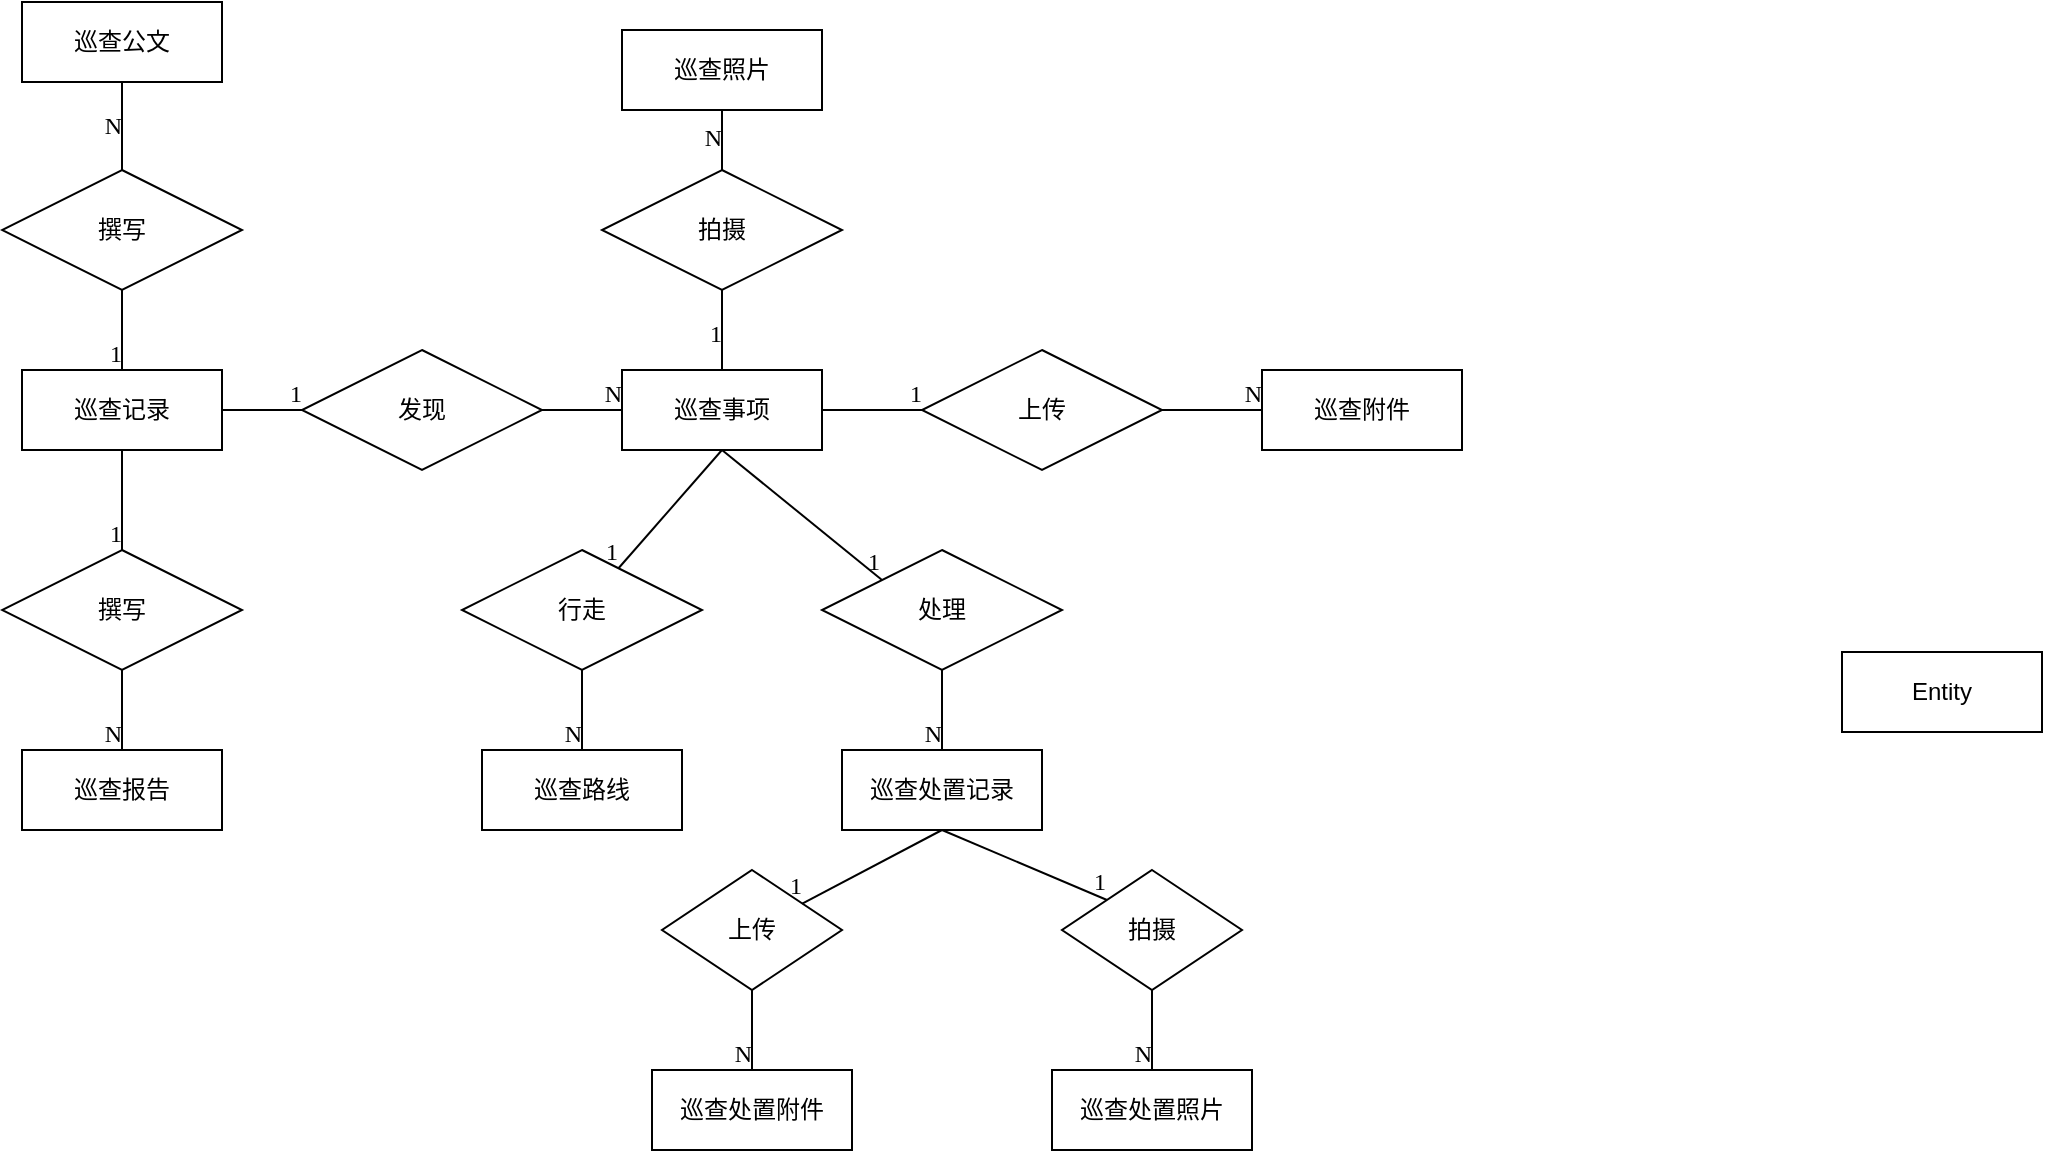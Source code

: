 <mxfile version="14.1.8" type="github">
  <diagram id="R2lEEEUBdFMjLlhIrx00" name="Page-1">
    <mxGraphModel dx="1185" dy="662" grid="0" gridSize="10" guides="1" tooltips="1" connect="1" arrows="1" fold="1" page="1" pageScale="1" pageWidth="850" pageHeight="1100" math="0" shadow="0" extFonts="Permanent Marker^https://fonts.googleapis.com/css?family=Permanent+Marker">
      <root>
        <mxCell id="0" />
        <mxCell id="1" parent="0" />
        <mxCell id="lb9JI9_FD7YLYeVPfku9-1" value="巡查记录" style="whiteSpace=wrap;html=1;align=center;fontFamily=仿宋;" vertex="1" parent="1">
          <mxGeometry x="100" y="269" width="100" height="40" as="geometry" />
        </mxCell>
        <mxCell id="lb9JI9_FD7YLYeVPfku9-2" value="巡查事项" style="whiteSpace=wrap;html=1;align=center;fontFamily=仿宋;" vertex="1" parent="1">
          <mxGeometry x="400" y="269" width="100" height="40" as="geometry" />
        </mxCell>
        <mxCell id="lb9JI9_FD7YLYeVPfku9-3" value="巡查报告" style="whiteSpace=wrap;html=1;align=center;fontFamily=仿宋;" vertex="1" parent="1">
          <mxGeometry x="100" y="459" width="100" height="40" as="geometry" />
        </mxCell>
        <mxCell id="lb9JI9_FD7YLYeVPfku9-4" value="巡查公文" style="whiteSpace=wrap;html=1;align=center;fontFamily=仿宋;" vertex="1" parent="1">
          <mxGeometry x="100" y="85" width="100" height="40" as="geometry" />
        </mxCell>
        <mxCell id="lb9JI9_FD7YLYeVPfku9-5" value="巡查照片" style="whiteSpace=wrap;html=1;align=center;fontFamily=仿宋;" vertex="1" parent="1">
          <mxGeometry x="400" y="99" width="100" height="40" as="geometry" />
        </mxCell>
        <mxCell id="lb9JI9_FD7YLYeVPfku9-7" value="巡查附件" style="whiteSpace=wrap;html=1;align=center;fontFamily=仿宋;" vertex="1" parent="1">
          <mxGeometry x="720" y="269" width="100" height="40" as="geometry" />
        </mxCell>
        <mxCell id="lb9JI9_FD7YLYeVPfku9-8" value="巡查路线" style="whiteSpace=wrap;html=1;align=center;fontFamily=仿宋;" vertex="1" parent="1">
          <mxGeometry x="330" y="459" width="100" height="40" as="geometry" />
        </mxCell>
        <mxCell id="lb9JI9_FD7YLYeVPfku9-9" value="巡查处置记录" style="whiteSpace=wrap;html=1;align=center;fontFamily=仿宋;" vertex="1" parent="1">
          <mxGeometry x="510" y="459" width="100" height="40" as="geometry" />
        </mxCell>
        <mxCell id="lb9JI9_FD7YLYeVPfku9-10" value="巡查处置附件" style="whiteSpace=wrap;html=1;align=center;fontFamily=仿宋;" vertex="1" parent="1">
          <mxGeometry x="415" y="619" width="100" height="40" as="geometry" />
        </mxCell>
        <mxCell id="lb9JI9_FD7YLYeVPfku9-11" value="巡查处置照片" style="whiteSpace=wrap;html=1;align=center;fontFamily=仿宋;" vertex="1" parent="1">
          <mxGeometry x="615" y="619" width="100" height="40" as="geometry" />
        </mxCell>
        <mxCell id="lb9JI9_FD7YLYeVPfku9-12" value="发现" style="shape=rhombus;perimeter=rhombusPerimeter;whiteSpace=wrap;html=1;align=center;fontFamily=仿宋;" vertex="1" parent="1">
          <mxGeometry x="240" y="259" width="120" height="60" as="geometry" />
        </mxCell>
        <mxCell id="lb9JI9_FD7YLYeVPfku9-13" value="" style="endArrow=none;html=1;rounded=0;entryX=0;entryY=0.5;entryDx=0;entryDy=0;fontFamily=仿宋;" edge="1" parent="1" target="lb9JI9_FD7YLYeVPfku9-12">
          <mxGeometry relative="1" as="geometry">
            <mxPoint x="200" y="289" as="sourcePoint" />
            <mxPoint x="270" y="289" as="targetPoint" />
          </mxGeometry>
        </mxCell>
        <mxCell id="lb9JI9_FD7YLYeVPfku9-14" value="1" style="resizable=0;html=1;align=right;verticalAlign=bottom;fontFamily=仿宋;" connectable="0" vertex="1" parent="lb9JI9_FD7YLYeVPfku9-13">
          <mxGeometry x="1" relative="1" as="geometry" />
        </mxCell>
        <mxCell id="lb9JI9_FD7YLYeVPfku9-15" value="" style="endArrow=none;html=1;rounded=0;exitX=1;exitY=0.5;exitDx=0;exitDy=0;entryX=0;entryY=0.5;entryDx=0;entryDy=0;fontFamily=仿宋;" edge="1" parent="1" source="lb9JI9_FD7YLYeVPfku9-12" target="lb9JI9_FD7YLYeVPfku9-2">
          <mxGeometry relative="1" as="geometry">
            <mxPoint x="330" y="369" as="sourcePoint" />
            <mxPoint x="490" y="369" as="targetPoint" />
          </mxGeometry>
        </mxCell>
        <mxCell id="lb9JI9_FD7YLYeVPfku9-16" value="N" style="resizable=0;html=1;align=right;verticalAlign=bottom;fontFamily=仿宋;" connectable="0" vertex="1" parent="lb9JI9_FD7YLYeVPfku9-15">
          <mxGeometry x="1" relative="1" as="geometry" />
        </mxCell>
        <mxCell id="lb9JI9_FD7YLYeVPfku9-17" value="撰写" style="shape=rhombus;perimeter=rhombusPerimeter;whiteSpace=wrap;html=1;align=center;fontFamily=仿宋;" vertex="1" parent="1">
          <mxGeometry x="90" y="359" width="120" height="60" as="geometry" />
        </mxCell>
        <mxCell id="lb9JI9_FD7YLYeVPfku9-18" value="" style="endArrow=none;html=1;rounded=0;exitX=0.5;exitY=1;exitDx=0;exitDy=0;entryX=0.5;entryY=0;entryDx=0;entryDy=0;fontFamily=仿宋;" edge="1" parent="1" source="lb9JI9_FD7YLYeVPfku9-1" target="lb9JI9_FD7YLYeVPfku9-17">
          <mxGeometry relative="1" as="geometry">
            <mxPoint x="280" y="379" as="sourcePoint" />
            <mxPoint x="440" y="379" as="targetPoint" />
          </mxGeometry>
        </mxCell>
        <mxCell id="lb9JI9_FD7YLYeVPfku9-19" value="1" style="resizable=0;html=1;align=right;verticalAlign=bottom;fontFamily=仿宋;" connectable="0" vertex="1" parent="lb9JI9_FD7YLYeVPfku9-18">
          <mxGeometry x="1" relative="1" as="geometry" />
        </mxCell>
        <mxCell id="lb9JI9_FD7YLYeVPfku9-20" value="" style="endArrow=none;html=1;rounded=0;exitX=0.5;exitY=1;exitDx=0;exitDy=0;entryX=0.5;entryY=0;entryDx=0;entryDy=0;fontFamily=仿宋;" edge="1" parent="1" source="lb9JI9_FD7YLYeVPfku9-17" target="lb9JI9_FD7YLYeVPfku9-3">
          <mxGeometry relative="1" as="geometry">
            <mxPoint x="300" y="409" as="sourcePoint" />
            <mxPoint x="460" y="409" as="targetPoint" />
          </mxGeometry>
        </mxCell>
        <mxCell id="lb9JI9_FD7YLYeVPfku9-21" value="N" style="resizable=0;html=1;align=right;verticalAlign=bottom;fontFamily=仿宋;" connectable="0" vertex="1" parent="lb9JI9_FD7YLYeVPfku9-20">
          <mxGeometry x="1" relative="1" as="geometry" />
        </mxCell>
        <mxCell id="lb9JI9_FD7YLYeVPfku9-22" value="撰写" style="shape=rhombus;perimeter=rhombusPerimeter;whiteSpace=wrap;html=1;align=center;fontFamily=仿宋;" vertex="1" parent="1">
          <mxGeometry x="90" y="169" width="120" height="60" as="geometry" />
        </mxCell>
        <mxCell id="lb9JI9_FD7YLYeVPfku9-23" value="" style="endArrow=none;html=1;rounded=0;exitX=0.5;exitY=0;exitDx=0;exitDy=0;entryX=0.5;entryY=1;entryDx=0;entryDy=0;fontFamily=仿宋;" edge="1" parent="1" source="lb9JI9_FD7YLYeVPfku9-1" target="lb9JI9_FD7YLYeVPfku9-22">
          <mxGeometry relative="1" as="geometry">
            <mxPoint x="200" y="229" as="sourcePoint" />
            <mxPoint x="360" y="229" as="targetPoint" />
          </mxGeometry>
        </mxCell>
        <mxCell id="lb9JI9_FD7YLYeVPfku9-24" value="1" style="resizable=0;html=1;align=right;verticalAlign=bottom;fontFamily=仿宋;" connectable="0" vertex="1" parent="lb9JI9_FD7YLYeVPfku9-23">
          <mxGeometry x="1" relative="1" as="geometry">
            <mxPoint y="40" as="offset" />
          </mxGeometry>
        </mxCell>
        <mxCell id="lb9JI9_FD7YLYeVPfku9-25" value="" style="endArrow=none;html=1;rounded=0;exitX=0.5;exitY=0;exitDx=0;exitDy=0;entryX=0.5;entryY=1;entryDx=0;entryDy=0;fontFamily=仿宋;" edge="1" parent="1" source="lb9JI9_FD7YLYeVPfku9-22" target="lb9JI9_FD7YLYeVPfku9-4">
          <mxGeometry relative="1" as="geometry">
            <mxPoint x="280" y="139" as="sourcePoint" />
            <mxPoint x="440" y="139" as="targetPoint" />
          </mxGeometry>
        </mxCell>
        <mxCell id="lb9JI9_FD7YLYeVPfku9-26" value="N" style="resizable=0;html=1;align=right;verticalAlign=bottom;fontFamily=仿宋;" connectable="0" vertex="1" parent="lb9JI9_FD7YLYeVPfku9-25">
          <mxGeometry x="1" relative="1" as="geometry">
            <mxPoint y="30" as="offset" />
          </mxGeometry>
        </mxCell>
        <mxCell id="lb9JI9_FD7YLYeVPfku9-27" value="拍摄" style="shape=rhombus;perimeter=rhombusPerimeter;whiteSpace=wrap;html=1;align=center;fontFamily=仿宋;" vertex="1" parent="1">
          <mxGeometry x="390" y="169" width="120" height="60" as="geometry" />
        </mxCell>
        <mxCell id="lb9JI9_FD7YLYeVPfku9-28" value="" style="endArrow=none;html=1;rounded=0;exitX=0.5;exitY=0;exitDx=0;exitDy=0;entryX=0.5;entryY=1;entryDx=0;entryDy=0;fontFamily=仿宋;" edge="1" parent="1" source="lb9JI9_FD7YLYeVPfku9-2" target="lb9JI9_FD7YLYeVPfku9-27">
          <mxGeometry relative="1" as="geometry">
            <mxPoint x="510" y="249" as="sourcePoint" />
            <mxPoint x="670" y="249" as="targetPoint" />
          </mxGeometry>
        </mxCell>
        <mxCell id="lb9JI9_FD7YLYeVPfku9-29" value="1" style="resizable=0;html=1;align=right;verticalAlign=bottom;fontFamily=仿宋;" connectable="0" vertex="1" parent="lb9JI9_FD7YLYeVPfku9-28">
          <mxGeometry x="1" relative="1" as="geometry">
            <mxPoint y="30" as="offset" />
          </mxGeometry>
        </mxCell>
        <mxCell id="lb9JI9_FD7YLYeVPfku9-30" value="" style="endArrow=none;html=1;rounded=0;exitX=0.5;exitY=0;exitDx=0;exitDy=0;entryX=0.5;entryY=1;entryDx=0;entryDy=0;fontFamily=仿宋;" edge="1" parent="1" source="lb9JI9_FD7YLYeVPfku9-27" target="lb9JI9_FD7YLYeVPfku9-5">
          <mxGeometry relative="1" as="geometry">
            <mxPoint x="530" y="159" as="sourcePoint" />
            <mxPoint x="690" y="159" as="targetPoint" />
          </mxGeometry>
        </mxCell>
        <mxCell id="lb9JI9_FD7YLYeVPfku9-31" value="N" style="resizable=0;html=1;align=right;verticalAlign=bottom;fontFamily=仿宋;" connectable="0" vertex="1" parent="lb9JI9_FD7YLYeVPfku9-30">
          <mxGeometry x="1" relative="1" as="geometry">
            <mxPoint y="22" as="offset" />
          </mxGeometry>
        </mxCell>
        <mxCell id="lb9JI9_FD7YLYeVPfku9-32" value="上传" style="shape=rhombus;perimeter=rhombusPerimeter;whiteSpace=wrap;html=1;align=center;fontFamily=仿宋;" vertex="1" parent="1">
          <mxGeometry x="550" y="259" width="120" height="60" as="geometry" />
        </mxCell>
        <mxCell id="lb9JI9_FD7YLYeVPfku9-33" value="" style="endArrow=none;html=1;rounded=0;exitX=1;exitY=0.5;exitDx=0;exitDy=0;entryX=0;entryY=0.5;entryDx=0;entryDy=0;fontFamily=仿宋;" edge="1" parent="1" source="lb9JI9_FD7YLYeVPfku9-2" target="lb9JI9_FD7YLYeVPfku9-32">
          <mxGeometry relative="1" as="geometry">
            <mxPoint x="510" y="349" as="sourcePoint" />
            <mxPoint x="670" y="349" as="targetPoint" />
          </mxGeometry>
        </mxCell>
        <mxCell id="lb9JI9_FD7YLYeVPfku9-34" value="1" style="resizable=0;html=1;align=right;verticalAlign=bottom;fontFamily=仿宋;" connectable="0" vertex="1" parent="lb9JI9_FD7YLYeVPfku9-33">
          <mxGeometry x="1" relative="1" as="geometry" />
        </mxCell>
        <mxCell id="lb9JI9_FD7YLYeVPfku9-35" value="" style="endArrow=none;html=1;rounded=0;exitX=1;exitY=0.5;exitDx=0;exitDy=0;entryX=0;entryY=0.5;entryDx=0;entryDy=0;fontFamily=仿宋;" edge="1" parent="1" source="lb9JI9_FD7YLYeVPfku9-32" target="lb9JI9_FD7YLYeVPfku9-7">
          <mxGeometry relative="1" as="geometry">
            <mxPoint x="670" y="288.5" as="sourcePoint" />
            <mxPoint x="830" y="288.5" as="targetPoint" />
          </mxGeometry>
        </mxCell>
        <mxCell id="lb9JI9_FD7YLYeVPfku9-36" value="N" style="resizable=0;html=1;align=right;verticalAlign=bottom;fontFamily=仿宋;" connectable="0" vertex="1" parent="lb9JI9_FD7YLYeVPfku9-35">
          <mxGeometry x="1" relative="1" as="geometry" />
        </mxCell>
        <mxCell id="lb9JI9_FD7YLYeVPfku9-37" value="行走" style="shape=rhombus;perimeter=rhombusPerimeter;whiteSpace=wrap;html=1;align=center;fontFamily=仿宋;" vertex="1" parent="1">
          <mxGeometry x="320" y="359" width="120" height="60" as="geometry" />
        </mxCell>
        <mxCell id="lb9JI9_FD7YLYeVPfku9-38" value="" style="endArrow=none;html=1;rounded=0;exitX=0.5;exitY=1;exitDx=0;exitDy=0;fontFamily=仿宋;" edge="1" parent="1" source="lb9JI9_FD7YLYeVPfku9-2" target="lb9JI9_FD7YLYeVPfku9-37">
          <mxGeometry relative="1" as="geometry">
            <mxPoint x="570" y="429" as="sourcePoint" />
            <mxPoint x="730" y="429" as="targetPoint" />
          </mxGeometry>
        </mxCell>
        <mxCell id="lb9JI9_FD7YLYeVPfku9-39" value="1" style="resizable=0;html=1;align=right;verticalAlign=bottom;fontFamily=仿宋;" connectable="0" vertex="1" parent="lb9JI9_FD7YLYeVPfku9-38">
          <mxGeometry x="1" relative="1" as="geometry" />
        </mxCell>
        <mxCell id="lb9JI9_FD7YLYeVPfku9-40" value="" style="endArrow=none;html=1;rounded=0;exitX=0.5;exitY=1;exitDx=0;exitDy=0;entryX=0.5;entryY=0;entryDx=0;entryDy=0;fontFamily=仿宋;" edge="1" parent="1" source="lb9JI9_FD7YLYeVPfku9-37" target="lb9JI9_FD7YLYeVPfku9-8">
          <mxGeometry relative="1" as="geometry">
            <mxPoint x="400" y="429" as="sourcePoint" />
            <mxPoint x="560" y="429" as="targetPoint" />
          </mxGeometry>
        </mxCell>
        <mxCell id="lb9JI9_FD7YLYeVPfku9-41" value="N" style="resizable=0;html=1;align=right;verticalAlign=bottom;fontFamily=仿宋;" connectable="0" vertex="1" parent="lb9JI9_FD7YLYeVPfku9-40">
          <mxGeometry x="1" relative="1" as="geometry" />
        </mxCell>
        <mxCell id="lb9JI9_FD7YLYeVPfku9-42" value="处理" style="shape=rhombus;perimeter=rhombusPerimeter;whiteSpace=wrap;html=1;align=center;fontFamily=仿宋;" vertex="1" parent="1">
          <mxGeometry x="500" y="359" width="120" height="60" as="geometry" />
        </mxCell>
        <mxCell id="lb9JI9_FD7YLYeVPfku9-43" value="" style="endArrow=none;html=1;rounded=0;entryX=0;entryY=0;entryDx=0;entryDy=0;fontFamily=仿宋;" edge="1" parent="1" target="lb9JI9_FD7YLYeVPfku9-42">
          <mxGeometry relative="1" as="geometry">
            <mxPoint x="450" y="309" as="sourcePoint" />
            <mxPoint x="630" y="339" as="targetPoint" />
          </mxGeometry>
        </mxCell>
        <mxCell id="lb9JI9_FD7YLYeVPfku9-44" value="1" style="resizable=0;html=1;align=right;verticalAlign=bottom;fontFamily=仿宋;" connectable="0" vertex="1" parent="lb9JI9_FD7YLYeVPfku9-43">
          <mxGeometry x="1" relative="1" as="geometry" />
        </mxCell>
        <mxCell id="lb9JI9_FD7YLYeVPfku9-45" value="" style="endArrow=none;html=1;rounded=0;exitX=0.5;exitY=1;exitDx=0;exitDy=0;entryX=0.5;entryY=0;entryDx=0;entryDy=0;fontFamily=仿宋;" edge="1" parent="1" source="lb9JI9_FD7YLYeVPfku9-42" target="lb9JI9_FD7YLYeVPfku9-9">
          <mxGeometry relative="1" as="geometry">
            <mxPoint x="650" y="449" as="sourcePoint" />
            <mxPoint x="560" y="449" as="targetPoint" />
          </mxGeometry>
        </mxCell>
        <mxCell id="lb9JI9_FD7YLYeVPfku9-46" value="N" style="resizable=0;html=1;align=right;verticalAlign=bottom;fontFamily=仿宋;" connectable="0" vertex="1" parent="lb9JI9_FD7YLYeVPfku9-45">
          <mxGeometry x="1" relative="1" as="geometry" />
        </mxCell>
        <mxCell id="lb9JI9_FD7YLYeVPfku9-48" value="上传" style="shape=rhombus;perimeter=rhombusPerimeter;whiteSpace=wrap;html=1;align=center;fontFamily=仿宋;" vertex="1" parent="1">
          <mxGeometry x="420" y="519" width="90" height="60" as="geometry" />
        </mxCell>
        <mxCell id="lb9JI9_FD7YLYeVPfku9-49" value="" style="endArrow=none;html=1;rounded=0;exitX=0.5;exitY=1;exitDx=0;exitDy=0;fontFamily=仿宋;" edge="1" parent="1" source="lb9JI9_FD7YLYeVPfku9-9" target="lb9JI9_FD7YLYeVPfku9-48">
          <mxGeometry relative="1" as="geometry">
            <mxPoint x="570" y="519" as="sourcePoint" />
            <mxPoint x="730" y="519" as="targetPoint" />
          </mxGeometry>
        </mxCell>
        <mxCell id="lb9JI9_FD7YLYeVPfku9-50" value="1" style="resizable=0;html=1;align=right;verticalAlign=bottom;fontFamily=仿宋;" connectable="0" vertex="1" parent="lb9JI9_FD7YLYeVPfku9-49">
          <mxGeometry x="1" relative="1" as="geometry" />
        </mxCell>
        <mxCell id="lb9JI9_FD7YLYeVPfku9-51" value="" style="endArrow=none;html=1;rounded=0;exitX=0.5;exitY=1;exitDx=0;exitDy=0;entryX=0.5;entryY=0;entryDx=0;entryDy=0;fontFamily=仿宋;" edge="1" parent="1" source="lb9JI9_FD7YLYeVPfku9-48" target="lb9JI9_FD7YLYeVPfku9-10">
          <mxGeometry relative="1" as="geometry">
            <mxPoint x="290" y="729" as="sourcePoint" />
            <mxPoint x="450" y="729" as="targetPoint" />
          </mxGeometry>
        </mxCell>
        <mxCell id="lb9JI9_FD7YLYeVPfku9-52" value="N" style="resizable=0;html=1;align=right;verticalAlign=bottom;fontFamily=仿宋;" connectable="0" vertex="1" parent="lb9JI9_FD7YLYeVPfku9-51">
          <mxGeometry x="1" relative="1" as="geometry" />
        </mxCell>
        <mxCell id="lb9JI9_FD7YLYeVPfku9-53" value="拍摄" style="shape=rhombus;perimeter=rhombusPerimeter;whiteSpace=wrap;html=1;align=center;fontFamily=仿宋;" vertex="1" parent="1">
          <mxGeometry x="620" y="519" width="90" height="60" as="geometry" />
        </mxCell>
        <mxCell id="lb9JI9_FD7YLYeVPfku9-54" value="" style="endArrow=none;html=1;rounded=0;entryX=0;entryY=0;entryDx=0;entryDy=0;fontFamily=仿宋;" edge="1" parent="1" target="lb9JI9_FD7YLYeVPfku9-53">
          <mxGeometry relative="1" as="geometry">
            <mxPoint x="560" y="499" as="sourcePoint" />
            <mxPoint x="760" y="709" as="targetPoint" />
          </mxGeometry>
        </mxCell>
        <mxCell id="lb9JI9_FD7YLYeVPfku9-55" value="1" style="resizable=0;html=1;align=right;verticalAlign=bottom;fontFamily=仿宋;" connectable="0" vertex="1" parent="lb9JI9_FD7YLYeVPfku9-54">
          <mxGeometry x="1" relative="1" as="geometry" />
        </mxCell>
        <mxCell id="lb9JI9_FD7YLYeVPfku9-56" value="" style="endArrow=none;html=1;rounded=0;exitX=0.5;exitY=1;exitDx=0;exitDy=0;entryX=0.5;entryY=0;entryDx=0;entryDy=0;fontFamily=仿宋;" edge="1" parent="1" source="lb9JI9_FD7YLYeVPfku9-53" target="lb9JI9_FD7YLYeVPfku9-11">
          <mxGeometry relative="1" as="geometry">
            <mxPoint x="790" y="689" as="sourcePoint" />
            <mxPoint x="950" y="689" as="targetPoint" />
          </mxGeometry>
        </mxCell>
        <mxCell id="lb9JI9_FD7YLYeVPfku9-57" value="N" style="resizable=0;html=1;align=right;verticalAlign=bottom;fontFamily=仿宋;" connectable="0" vertex="1" parent="lb9JI9_FD7YLYeVPfku9-56">
          <mxGeometry x="1" relative="1" as="geometry" />
        </mxCell>
        <mxCell id="lb9JI9_FD7YLYeVPfku9-58" value="Entity" style="whiteSpace=wrap;html=1;align=center;" vertex="1" parent="1">
          <mxGeometry x="1010" y="410" width="100" height="40" as="geometry" />
        </mxCell>
      </root>
    </mxGraphModel>
  </diagram>
</mxfile>
